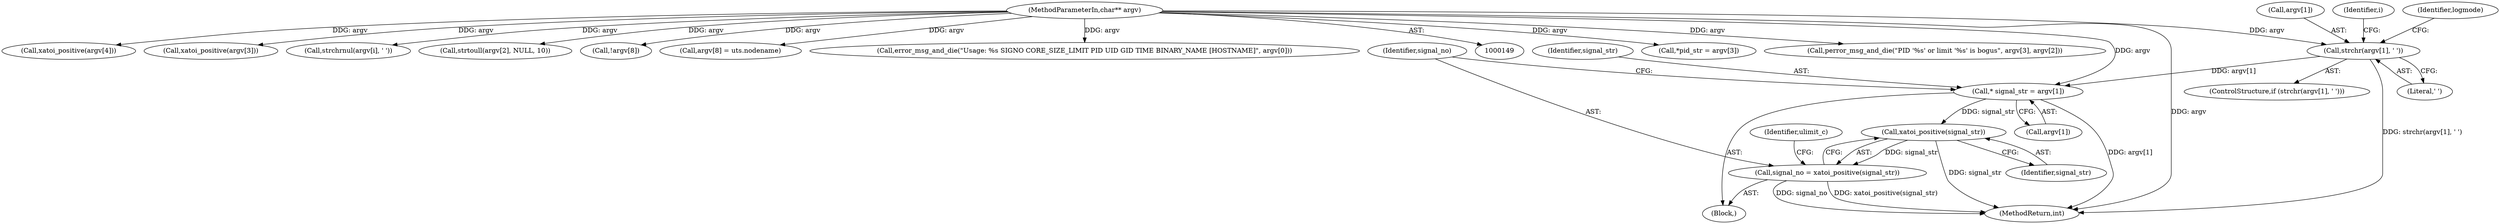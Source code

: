 digraph "0_abrt_8939398b82006ba1fec4ed491339fc075f43fc7c_1@API" {
"1000264" [label="(Call,* signal_str = argv[1])"];
"1000184" [label="(Call,strchr(argv[1], ' '))"];
"1000151" [label="(MethodParameterIn,char** argv)"];
"1000272" [label="(Call,xatoi_positive(signal_str))"];
"1000270" [label="(Call,signal_no = xatoi_positive(signal_str))"];
"1000302" [label="(Call,*pid_str = argv[3])"];
"1000183" [label="(ControlStructure,if (strchr(argv[1], ' ')))"];
"1000151" [label="(MethodParameterIn,char** argv)"];
"1000271" [label="(Identifier,signal_no)"];
"1000276" [label="(Identifier,ulimit_c)"];
"1000328" [label="(Call,perror_msg_and_die(\"PID '%s' or limit '%s' is bogus\", argv[3], argv[2]))"];
"1000317" [label="(Call,xatoi_positive(argv[4]))"];
"1000310" [label="(Call,xatoi_positive(argv[3]))"];
"1000265" [label="(Identifier,signal_str)"];
"1000270" [label="(Call,signal_no = xatoi_positive(signal_str))"];
"1000203" [label="(Call,strchrnul(argv[i], ' '))"];
"1000264" [label="(Call,* signal_str = argv[1])"];
"1000273" [label="(Identifier,signal_str)"];
"1000193" [label="(Identifier,i)"];
"1000277" [label="(Call,strtoull(argv[2], NULL, 10))"];
"1000353" [label="(Call,!argv[8])"];
"1000266" [label="(Call,argv[1])"];
"1000211" [label="(Identifier,logmode)"];
"1000361" [label="(Call,argv[8] = uts.nodename)"];
"1000152" [label="(Block,)"];
"1000178" [label="(Call,error_msg_and_die(\"Usage: %s SIGNO CORE_SIZE_LIMIT PID UID GID TIME BINARY_NAME [HOSTNAME]\", argv[0]))"];
"1000272" [label="(Call,xatoi_positive(signal_str))"];
"1000185" [label="(Call,argv[1])"];
"1000184" [label="(Call,strchr(argv[1], ' '))"];
"1001237" [label="(MethodReturn,int)"];
"1000188" [label="(Literal,' ')"];
"1000264" -> "1000152"  [label="AST: "];
"1000264" -> "1000266"  [label="CFG: "];
"1000265" -> "1000264"  [label="AST: "];
"1000266" -> "1000264"  [label="AST: "];
"1000271" -> "1000264"  [label="CFG: "];
"1000264" -> "1001237"  [label="DDG: argv[1]"];
"1000184" -> "1000264"  [label="DDG: argv[1]"];
"1000151" -> "1000264"  [label="DDG: argv"];
"1000264" -> "1000272"  [label="DDG: signal_str"];
"1000184" -> "1000183"  [label="AST: "];
"1000184" -> "1000188"  [label="CFG: "];
"1000185" -> "1000184"  [label="AST: "];
"1000188" -> "1000184"  [label="AST: "];
"1000193" -> "1000184"  [label="CFG: "];
"1000211" -> "1000184"  [label="CFG: "];
"1000184" -> "1001237"  [label="DDG: strchr(argv[1], ' ')"];
"1000151" -> "1000184"  [label="DDG: argv"];
"1000151" -> "1000149"  [label="AST: "];
"1000151" -> "1001237"  [label="DDG: argv"];
"1000151" -> "1000178"  [label="DDG: argv"];
"1000151" -> "1000203"  [label="DDG: argv"];
"1000151" -> "1000277"  [label="DDG: argv"];
"1000151" -> "1000302"  [label="DDG: argv"];
"1000151" -> "1000310"  [label="DDG: argv"];
"1000151" -> "1000317"  [label="DDG: argv"];
"1000151" -> "1000328"  [label="DDG: argv"];
"1000151" -> "1000353"  [label="DDG: argv"];
"1000151" -> "1000361"  [label="DDG: argv"];
"1000272" -> "1000270"  [label="AST: "];
"1000272" -> "1000273"  [label="CFG: "];
"1000273" -> "1000272"  [label="AST: "];
"1000270" -> "1000272"  [label="CFG: "];
"1000272" -> "1001237"  [label="DDG: signal_str"];
"1000272" -> "1000270"  [label="DDG: signal_str"];
"1000270" -> "1000152"  [label="AST: "];
"1000271" -> "1000270"  [label="AST: "];
"1000276" -> "1000270"  [label="CFG: "];
"1000270" -> "1001237"  [label="DDG: xatoi_positive(signal_str)"];
"1000270" -> "1001237"  [label="DDG: signal_no"];
}
